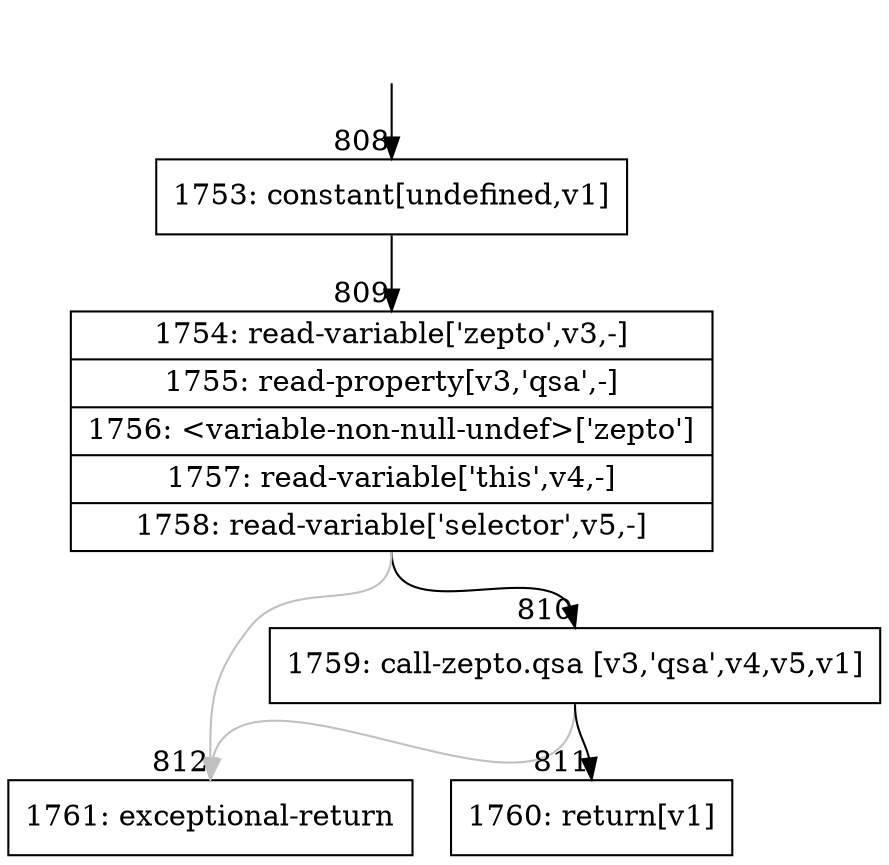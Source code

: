 digraph {
rankdir="TD"
BB_entry76[shape=none,label=""];
BB_entry76 -> BB808 [tailport=s, headport=n, headlabel="    808"]
BB808 [shape=record label="{1753: constant[undefined,v1]}" ] 
BB808 -> BB809 [tailport=s, headport=n, headlabel="      809"]
BB809 [shape=record label="{1754: read-variable['zepto',v3,-]|1755: read-property[v3,'qsa',-]|1756: \<variable-non-null-undef\>['zepto']|1757: read-variable['this',v4,-]|1758: read-variable['selector',v5,-]}" ] 
BB809 -> BB810 [tailport=s, headport=n, headlabel="      810"]
BB809 -> BB812 [tailport=s, headport=n, color=gray, headlabel="      812"]
BB810 [shape=record label="{1759: call-zepto.qsa [v3,'qsa',v4,v5,v1]}" ] 
BB810 -> BB811 [tailport=s, headport=n, headlabel="      811"]
BB810 -> BB812 [tailport=s, headport=n, color=gray]
BB811 [shape=record label="{1760: return[v1]}" ] 
BB812 [shape=record label="{1761: exceptional-return}" ] 
//#$~ 487
}
